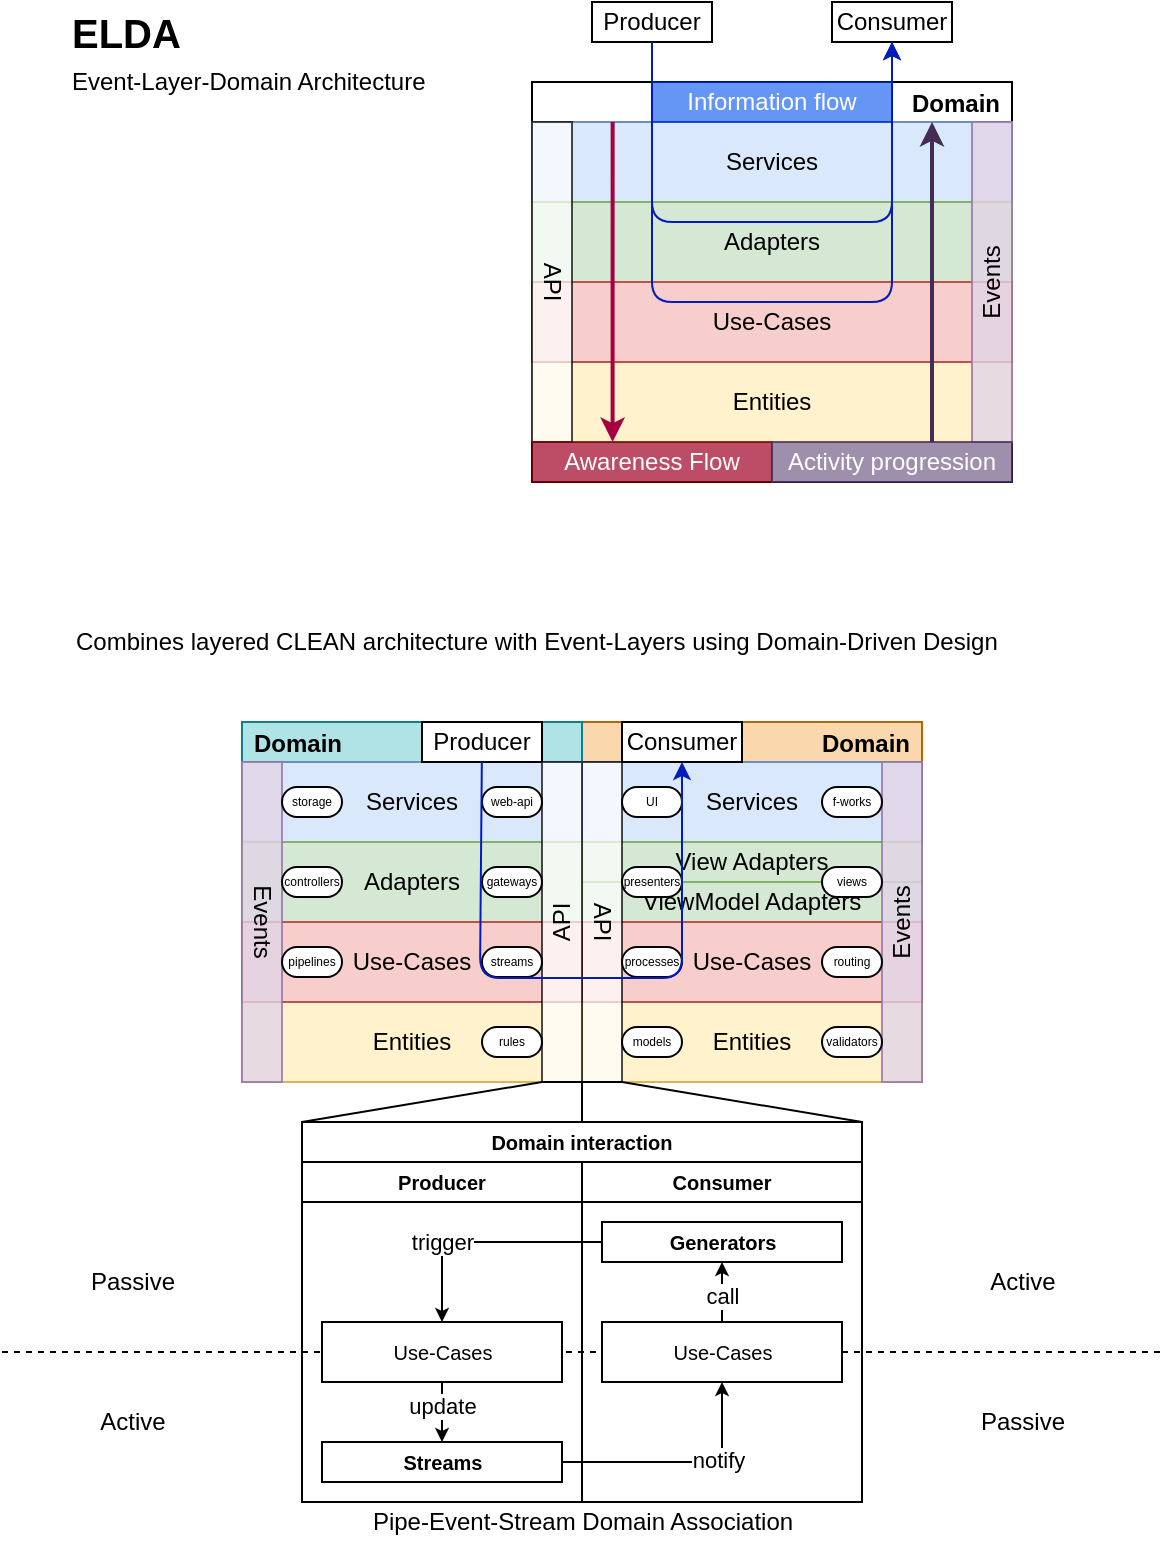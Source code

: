 <mxfile version="14.5.1" type="github" pages="3"><diagram id="teSf0_hZ2eg7SXpXXik7" name="General"><mxGraphModel dx="2409" dy="1880" grid="1" gridSize="10" guides="1" tooltips="1" connect="1" arrows="1" fold="1" page="0" pageScale="1" pageWidth="827" pageHeight="1169" math="0" shadow="0"><root><mxCell id="F_mHopbuN1qjrZEAlOHV-0"/><mxCell id="F_mHopbuN1qjrZEAlOHV-1" parent="F_mHopbuN1qjrZEAlOHV-0"/><mxCell id="xWHkHjwOjRnk6Vaha0Fw-0" value="ELDA" style="text;html=1;align=left;verticalAlign=middle;resizable=0;points=[];autosize=1;fontSize=20;fontStyle=1;spacing=0;labelPosition=center;verticalLabelPosition=middle;" parent="F_mHopbuN1qjrZEAlOHV-1" vertex="1"><mxGeometry x="-799.999" y="-1120" width="70" height="30" as="geometry"/></mxCell><mxCell id="xWHkHjwOjRnk6Vaha0Fw-1" value="Event-Layer-Domain Architecture" style="text;html=1;align=left;verticalAlign=middle;resizable=0;points=[];autosize=1;spacing=0;horizontal=1;" parent="F_mHopbuN1qjrZEAlOHV-1" vertex="1"><mxGeometry x="-800.003" y="-1090" width="190" height="20" as="geometry"/></mxCell><mxCell id="fNCj3aBBgixisefQTUql-38" value="Combines layered CLEAN architecture with Event-Layers using Domain-Driven Design" style="text;html=1;align=left;verticalAlign=middle;resizable=0;points=[];autosize=1;fontSize=12;" parent="F_mHopbuN1qjrZEAlOHV-1" vertex="1"><mxGeometry x="-800" y="-810" width="480" height="20" as="geometry"/></mxCell><mxCell id="FbFY6o6UfnUkK3uSu1xH-1" value="Domain" style="swimlane;startSize=20;align=right;spacingRight=4;" parent="F_mHopbuN1qjrZEAlOHV-1" vertex="1"><mxGeometry x="-570" y="-1080" width="240" height="200" as="geometry"><mxRectangle x="10" y="30" width="80" height="20" as="alternateBounds"/></mxGeometry></mxCell><mxCell id="FbFY6o6UfnUkK3uSu1xH-3" value="Entities" style="rounded=0;whiteSpace=wrap;html=1;fillColor=#fff2cc;strokeColor=#d6b656;align=center;spacingLeft=0;spacingRight=0;" parent="FbFY6o6UfnUkK3uSu1xH-1" vertex="1"><mxGeometry y="140" width="240" height="40" as="geometry"/></mxCell><mxCell id="FbFY6o6UfnUkK3uSu1xH-4" value="Services" style="rounded=0;whiteSpace=wrap;html=1;fillColor=#dae8fc;strokeColor=#6c8ebf;align=center;spacingLeft=0;spacingRight=0;" parent="FbFY6o6UfnUkK3uSu1xH-1" vertex="1"><mxGeometry y="20" width="240" height="40" as="geometry"/></mxCell><mxCell id="FbFY6o6UfnUkK3uSu1xH-5" value="Adapters" style="rounded=0;whiteSpace=wrap;html=1;fillColor=#d5e8d4;strokeColor=#82b366;align=center;spacingLeft=0;spacingRight=0;" parent="FbFY6o6UfnUkK3uSu1xH-1" vertex="1"><mxGeometry y="60" width="240" height="40" as="geometry"/></mxCell><mxCell id="FbFY6o6UfnUkK3uSu1xH-6" value="Use-Cases" style="rounded=0;whiteSpace=wrap;html=1;fillColor=#f8cecc;strokeColor=#b85450;align=center;spacingLeft=0;spacingRight=0;" parent="FbFY6o6UfnUkK3uSu1xH-1" vertex="1"><mxGeometry y="100" width="240" height="40" as="geometry"/></mxCell><mxCell id="FbFY6o6UfnUkK3uSu1xH-7" value="API" style="rounded=0;whiteSpace=wrap;html=1;labelBackgroundColor=none;align=center;rotation=90;direction=west;opacity=70;" parent="FbFY6o6UfnUkK3uSu1xH-1" vertex="1"><mxGeometry x="-70" y="90" width="160" height="20" as="geometry"/></mxCell><mxCell id="FbFY6o6UfnUkK3uSu1xH-8" value="Events" style="rounded=0;whiteSpace=wrap;html=1;strokeColor=#9673a6;opacity=80;fillColor=#e1d5e7;labelBackgroundColor=none;rotation=-90;" parent="FbFY6o6UfnUkK3uSu1xH-1" vertex="1"><mxGeometry x="150" y="90" width="160" height="20" as="geometry"/></mxCell><mxCell id="FbFY6o6UfnUkK3uSu1xH-9" value="Information flow" style="text;html=1;strokeColor=#001DBC;fillColor=#0050ef;align=center;verticalAlign=middle;whiteSpace=wrap;rounded=0;labelBackgroundColor=none;opacity=60;fontSize=12;fontColor=#ffffff;" parent="FbFY6o6UfnUkK3uSu1xH-1" vertex="1"><mxGeometry x="60" width="120" height="20" as="geometry"/></mxCell><mxCell id="aw_tBzV7mfNxMtXPynEh-0" value="Awareness Flow" style="rounded=0;whiteSpace=wrap;html=1;labelBackgroundColor=none;fillColor=#a20025;fontSize=12;opacity=70;align=center;strokeColor=#6F0000;fontColor=#ffffff;" parent="FbFY6o6UfnUkK3uSu1xH-1" vertex="1"><mxGeometry y="180" width="120" height="20" as="geometry"/></mxCell><mxCell id="aw_tBzV7mfNxMtXPynEh-1" style="edgeStyle=orthogonalEdgeStyle;rounded=0;jumpStyle=none;orthogonalLoop=1;jettySize=auto;html=1;startArrow=none;startFill=0;endArrow=classic;endFill=1;fontSize=12;fillColor=#d80073;strokeColor=#A50040;strokeWidth=2;exitX=0.168;exitY=0;exitDx=0;exitDy=0;exitPerimeter=0;" parent="FbFY6o6UfnUkK3uSu1xH-1" source="FbFY6o6UfnUkK3uSu1xH-4" target="aw_tBzV7mfNxMtXPynEh-0" edge="1"><mxGeometry relative="1" as="geometry"><mxPoint x="40" y="40" as="targetPoint"/><Array as="points"><mxPoint x="40" y="100"/><mxPoint x="40" y="100"/></Array></mxGeometry></mxCell><mxCell id="SkH__g_oMB7mRD0IlCom-0" value="&lt;span style=&quot;&quot;&gt;Activity progression&lt;/span&gt;" style="rounded=0;whiteSpace=wrap;html=1;labelBackgroundColor=none;fillColor=#76608a;fontSize=12;opacity=70;align=center;strokeColor=#432D57;fontColor=#ffffff;" parent="FbFY6o6UfnUkK3uSu1xH-1" vertex="1"><mxGeometry x="120" y="180" width="120" height="20" as="geometry"/></mxCell><mxCell id="Ss409Q7BI5OT3uaGbCrg-0" style="edgeStyle=orthogonalEdgeStyle;rounded=0;jumpStyle=none;orthogonalLoop=1;jettySize=auto;html=1;startArrow=classic;startFill=1;endArrow=none;endFill=0;fontSize=12;fillColor=#76608a;strokeColor=#432D57;strokeWidth=2;exitX=0.168;exitY=0;exitDx=0;exitDy=0;exitPerimeter=0;" parent="FbFY6o6UfnUkK3uSu1xH-1" edge="1"><mxGeometry relative="1" as="geometry"><mxPoint x="200.0" y="180" as="targetPoint"/><Array as="points"><mxPoint x="199.68" y="100"/><mxPoint x="199.68" y="100"/></Array><mxPoint x="200.0" y="20" as="sourcePoint"/></mxGeometry></mxCell><mxCell id="FbFY6o6UfnUkK3uSu1xH-10" value="Producer" style="rounded=0;whiteSpace=wrap;html=1;labelBackgroundColor=none;fillColor=#ffffff;gradientColor=none;fontSize=12;align=center;" parent="F_mHopbuN1qjrZEAlOHV-1" vertex="1"><mxGeometry x="-540" y="-1120" width="60" height="20" as="geometry"/></mxCell><mxCell id="FbFY6o6UfnUkK3uSu1xH-11" value="Consumer" style="rounded=0;whiteSpace=wrap;html=1;labelBackgroundColor=none;fillColor=#ffffff;gradientColor=none;fontSize=12;align=center;" parent="F_mHopbuN1qjrZEAlOHV-1" vertex="1"><mxGeometry x="-420" y="-1120" width="60" height="20" as="geometry"/></mxCell><mxCell id="FbFY6o6UfnUkK3uSu1xH-13" value="" style="endArrow=classic;html=1;fillColor=#0050ef;strokeColor=#001DBC;jumpStyle=arc;" parent="F_mHopbuN1qjrZEAlOHV-1" source="FbFY6o6UfnUkK3uSu1xH-10" edge="1"><mxGeometry width="50" height="50" relative="1" as="geometry"><mxPoint x="-510" y="-1104" as="sourcePoint"/><mxPoint x="-390" y="-1100" as="targetPoint"/><Array as="points"><mxPoint x="-510" y="-970"/><mxPoint x="-390" y="-970"/></Array></mxGeometry></mxCell><mxCell id="FbFY6o6UfnUkK3uSu1xH-14" value="" style="endArrow=classic;html=1;fillColor=#0050ef;strokeColor=#001DBC;jumpStyle=arc;" parent="F_mHopbuN1qjrZEAlOHV-1" source="FbFY6o6UfnUkK3uSu1xH-10" edge="1"><mxGeometry width="50" height="50" relative="1" as="geometry"><mxPoint x="-510" y="-1140" as="sourcePoint"/><mxPoint x="-390" y="-1100" as="targetPoint"/><Array as="points"><mxPoint x="-510" y="-1010"/><mxPoint x="-390" y="-1010"/></Array></mxGeometry></mxCell><mxCell id="bmRJRqP4D1BRMHOSZl5u-0" value="Domain" style="swimlane;startSize=20;align=right;spacingRight=4;collapsible=0;fillColor=#fad7ac;strokeColor=#b46504;sketch=0;" parent="F_mHopbuN1qjrZEAlOHV-1" vertex="1"><mxGeometry x="-545" y="-760" width="170" height="180" as="geometry"><mxRectangle x="10" y="30" width="80" height="20" as="alternateBounds"/></mxGeometry></mxCell><mxCell id="gwZI8NQ3OKYKR-UrA20v-16" value="ViewModel Adapters" style="rounded=0;whiteSpace=wrap;html=1;fillColor=#d5e8d4;strokeColor=#82b366;align=center;spacingLeft=0;spacingRight=0;sketch=0;" parent="bmRJRqP4D1BRMHOSZl5u-0" vertex="1"><mxGeometry y="80" width="170" height="20" as="geometry"/></mxCell><mxCell id="bmRJRqP4D1BRMHOSZl5u-1" value="Entities" style="rounded=0;whiteSpace=wrap;html=1;fillColor=#fff2cc;strokeColor=#d6b656;align=center;spacingLeft=0;spacingRight=0;sketch=0;" parent="bmRJRqP4D1BRMHOSZl5u-0" vertex="1"><mxGeometry y="140" width="170" height="40" as="geometry"/></mxCell><mxCell id="bmRJRqP4D1BRMHOSZl5u-2" value="Services" style="rounded=0;whiteSpace=wrap;html=1;fillColor=#dae8fc;strokeColor=#6c8ebf;align=center;spacingLeft=0;spacingRight=0;sketch=0;" parent="bmRJRqP4D1BRMHOSZl5u-0" vertex="1"><mxGeometry y="20" width="170" height="40" as="geometry"/></mxCell><mxCell id="bmRJRqP4D1BRMHOSZl5u-3" value="View Adapters" style="rounded=0;whiteSpace=wrap;html=1;fillColor=#d5e8d4;strokeColor=#82b366;align=center;spacingLeft=0;spacingRight=0;sketch=0;" parent="bmRJRqP4D1BRMHOSZl5u-0" vertex="1"><mxGeometry y="60" width="170" height="20" as="geometry"/></mxCell><mxCell id="bmRJRqP4D1BRMHOSZl5u-4" value="Use-Cases" style="rounded=0;whiteSpace=wrap;html=1;fillColor=#f8cecc;strokeColor=#b85450;align=center;spacingLeft=0;spacingRight=0;sketch=0;" parent="bmRJRqP4D1BRMHOSZl5u-0" vertex="1"><mxGeometry y="100" width="170" height="40" as="geometry"/></mxCell><mxCell id="bmRJRqP4D1BRMHOSZl5u-5" value="API" style="rounded=0;whiteSpace=wrap;html=1;labelBackgroundColor=none;align=center;rotation=90;direction=west;opacity=70;sketch=0;" parent="bmRJRqP4D1BRMHOSZl5u-0" vertex="1"><mxGeometry x="-70" y="90" width="160" height="20" as="geometry"/></mxCell><mxCell id="bmRJRqP4D1BRMHOSZl5u-6" value="Events" style="rounded=0;whiteSpace=wrap;html=1;strokeColor=#9673a6;opacity=80;fillColor=#e1d5e7;labelBackgroundColor=none;rotation=-90;sketch=0;" parent="bmRJRqP4D1BRMHOSZl5u-0" vertex="1"><mxGeometry x="80" y="90" width="160" height="20" as="geometry"/></mxCell><mxCell id="bmRJRqP4D1BRMHOSZl5u-7" value="Consumer" style="rounded=0;whiteSpace=wrap;html=1;labelBackgroundColor=none;fillColor=#ffffff;gradientColor=none;fontSize=12;align=center;sketch=0;" parent="bmRJRqP4D1BRMHOSZl5u-0" vertex="1"><mxGeometry x="20" width="60" height="20" as="geometry"/></mxCell><mxCell id="bmRJRqP4D1BRMHOSZl5u-8" value="&lt;font style=&quot;font-size: 6px;&quot;&gt;presenters&lt;/font&gt;" style="rounded=1;whiteSpace=wrap;html=1;verticalAlign=middle;spacing=0;horizontal=1;align=center;fontSize=6;shadow=0;sketch=0;glass=0;arcSize=50;" parent="bmRJRqP4D1BRMHOSZl5u-0" vertex="1"><mxGeometry x="20" y="72.5" width="30" height="15" as="geometry"/></mxCell><mxCell id="bmRJRqP4D1BRMHOSZl5u-9" value="views" style="rounded=1;whiteSpace=wrap;html=1;verticalAlign=middle;spacing=0;horizontal=1;align=center;fontSize=6;shadow=0;sketch=0;glass=0;arcSize=50;" parent="bmRJRqP4D1BRMHOSZl5u-0" vertex="1"><mxGeometry x="120" y="72.5" width="30" height="15" as="geometry"/></mxCell><mxCell id="bmRJRqP4D1BRMHOSZl5u-10" value="&lt;font style=&quot;font-size: 6px;&quot;&gt;validators&lt;/font&gt;" style="rounded=1;whiteSpace=wrap;html=1;verticalAlign=middle;fontSize=6;horizontal=1;align=center;perimeterSpacing=0;arcSize=50;sketch=0;" parent="bmRJRqP4D1BRMHOSZl5u-0" vertex="1"><mxGeometry x="120" y="152.5" width="30" height="15" as="geometry"/></mxCell><mxCell id="bmRJRqP4D1BRMHOSZl5u-11" value="&lt;font style=&quot;font-size: 6px;&quot;&gt;models&lt;/font&gt;" style="rounded=1;whiteSpace=wrap;html=1;verticalAlign=middle;fontSize=6;shadow=0;sketch=0;glass=0;arcSize=50;" parent="bmRJRqP4D1BRMHOSZl5u-0" vertex="1"><mxGeometry x="20" y="152.5" width="30" height="15" as="geometry"/></mxCell><mxCell id="bmRJRqP4D1BRMHOSZl5u-12" value="&lt;font style=&quot;font-size: 6px&quot;&gt;UI&lt;/font&gt;" style="rounded=1;whiteSpace=wrap;html=1;verticalAlign=middle;spacing=0;horizontal=1;align=center;fontSize=6;shadow=0;sketch=0;glass=0;arcSize=50;" parent="bmRJRqP4D1BRMHOSZl5u-0" vertex="1"><mxGeometry x="20" y="32.5" width="30" height="15" as="geometry"/></mxCell><mxCell id="bmRJRqP4D1BRMHOSZl5u-13" value="f-works" style="rounded=1;whiteSpace=wrap;html=1;verticalAlign=middle;spacing=0;horizontal=1;align=center;fontSize=6;shadow=0;sketch=0;glass=0;arcSize=50;" parent="bmRJRqP4D1BRMHOSZl5u-0" vertex="1"><mxGeometry x="120" y="32.5" width="30" height="15" as="geometry"/></mxCell><mxCell id="bmRJRqP4D1BRMHOSZl5u-14" value="routing" style="rounded=1;whiteSpace=wrap;html=1;verticalAlign=middle;fontSize=6;horizontal=1;align=center;shadow=0;sketch=0;glass=0;arcSize=50;" parent="bmRJRqP4D1BRMHOSZl5u-0" vertex="1"><mxGeometry x="120" y="112.5" width="30" height="15" as="geometry"/></mxCell><mxCell id="bmRJRqP4D1BRMHOSZl5u-26" value="&lt;font style=&quot;font-size: 6px;&quot;&gt;processes&lt;/font&gt;" style="rounded=1;whiteSpace=wrap;html=1;verticalAlign=middle;fontSize=6;horizontal=1;align=center;shadow=0;sketch=0;glass=0;arcSize=50;" parent="bmRJRqP4D1BRMHOSZl5u-0" vertex="1"><mxGeometry x="20" y="112.5" width="30" height="15" as="geometry"/></mxCell><mxCell id="bmRJRqP4D1BRMHOSZl5u-15" value="Domain" style="swimlane;startSize=20;align=left;spacingRight=0;spacingLeft=4;collapsible=0;fillColor=#b0e3e6;strokeColor=#0e8088;sketch=0;" parent="F_mHopbuN1qjrZEAlOHV-1" vertex="1"><mxGeometry x="-715" y="-760" width="170" height="180" as="geometry"><mxRectangle x="10" y="30" width="80" height="20" as="alternateBounds"/></mxGeometry></mxCell><mxCell id="bmRJRqP4D1BRMHOSZl5u-16" value="Entities" style="rounded=0;whiteSpace=wrap;html=1;fillColor=#fff2cc;strokeColor=#d6b656;align=center;spacingLeft=0;spacingRight=0;sketch=0;" parent="bmRJRqP4D1BRMHOSZl5u-15" vertex="1"><mxGeometry y="140" width="170" height="40" as="geometry"/></mxCell><mxCell id="bmRJRqP4D1BRMHOSZl5u-17" value="Services" style="rounded=0;whiteSpace=wrap;html=1;fillColor=#dae8fc;strokeColor=#6c8ebf;align=center;spacingLeft=0;spacingRight=0;sketch=0;" parent="bmRJRqP4D1BRMHOSZl5u-15" vertex="1"><mxGeometry y="20" width="170" height="40" as="geometry"/></mxCell><mxCell id="bmRJRqP4D1BRMHOSZl5u-18" value="Adapters" style="rounded=0;whiteSpace=wrap;html=1;fillColor=#d5e8d4;strokeColor=#82b366;align=center;spacingLeft=0;spacingRight=0;sketch=0;" parent="bmRJRqP4D1BRMHOSZl5u-15" vertex="1"><mxGeometry y="60" width="170" height="40" as="geometry"/></mxCell><mxCell id="bmRJRqP4D1BRMHOSZl5u-19" value="Use-Cases" style="rounded=0;whiteSpace=wrap;html=1;fillColor=#f8cecc;strokeColor=#b85450;align=center;spacingLeft=0;spacingRight=0;sketch=0;" parent="bmRJRqP4D1BRMHOSZl5u-15" vertex="1"><mxGeometry y="100" width="170" height="40" as="geometry"/></mxCell><mxCell id="bmRJRqP4D1BRMHOSZl5u-20" value="Producer" style="rounded=0;whiteSpace=wrap;html=1;labelBackgroundColor=none;fillColor=#ffffff;gradientColor=none;fontSize=12;align=center;sketch=0;" parent="bmRJRqP4D1BRMHOSZl5u-15" vertex="1"><mxGeometry x="90" width="60" height="20" as="geometry"/></mxCell><mxCell id="bmRJRqP4D1BRMHOSZl5u-21" value="Events" style="rounded=0;whiteSpace=wrap;html=1;strokeColor=#9673a6;opacity=80;fillColor=#e1d5e7;labelBackgroundColor=none;rotation=90;sketch=0;" parent="bmRJRqP4D1BRMHOSZl5u-15" vertex="1"><mxGeometry x="-70" y="90" width="160" height="20" as="geometry"/></mxCell><mxCell id="bmRJRqP4D1BRMHOSZl5u-22" value="API" style="rounded=0;whiteSpace=wrap;html=1;labelBackgroundColor=none;align=center;rotation=270;direction=west;opacity=70;sketch=0;" parent="bmRJRqP4D1BRMHOSZl5u-15" vertex="1"><mxGeometry x="80" y="90" width="160" height="20" as="geometry"/></mxCell><mxCell id="bmRJRqP4D1BRMHOSZl5u-23" value="&lt;font style=&quot;font-size: 6px;&quot;&gt;rules&lt;/font&gt;" style="rounded=1;whiteSpace=wrap;html=1;verticalAlign=middle;fontSize=6;shadow=0;sketch=0;glass=0;arcSize=50;" parent="bmRJRqP4D1BRMHOSZl5u-15" vertex="1"><mxGeometry x="120" y="152.5" width="30" height="15" as="geometry"/></mxCell><mxCell id="bmRJRqP4D1BRMHOSZl5u-24" value="&lt;font style=&quot;font-size: 6px;&quot;&gt;controllers&lt;/font&gt;" style="rounded=1;whiteSpace=wrap;html=1;verticalAlign=middle;spacing=0;horizontal=1;align=center;fontSize=6;shadow=0;sketch=0;glass=0;arcSize=50;" parent="bmRJRqP4D1BRMHOSZl5u-15" vertex="1"><mxGeometry x="20" y="72.5" width="30" height="15" as="geometry"/></mxCell><mxCell id="bmRJRqP4D1BRMHOSZl5u-25" value="&lt;font style=&quot;font-size: 6px&quot;&gt;gateways&lt;/font&gt;" style="rounded=1;whiteSpace=wrap;html=1;verticalAlign=middle;spacing=0;horizontal=1;align=center;fontSize=6;shadow=0;sketch=0;glass=0;arcSize=50;" parent="bmRJRqP4D1BRMHOSZl5u-15" vertex="1"><mxGeometry x="120" y="72.5" width="30" height="15" as="geometry"/></mxCell><mxCell id="bmRJRqP4D1BRMHOSZl5u-27" value="&lt;font style=&quot;font-size: 6px&quot;&gt;pipelines&lt;/font&gt;" style="rounded=1;whiteSpace=wrap;html=1;verticalAlign=middle;fontSize=6;horizontal=1;align=center;shadow=0;sketch=0;glass=0;arcSize=50;" parent="bmRJRqP4D1BRMHOSZl5u-15" vertex="1"><mxGeometry x="20" y="112.5" width="30" height="15" as="geometry"/></mxCell><mxCell id="bmRJRqP4D1BRMHOSZl5u-28" value="&lt;font style=&quot;font-size: 6px&quot;&gt;web-api&lt;br&gt;&lt;/font&gt;" style="rounded=1;whiteSpace=wrap;html=1;verticalAlign=middle;spacing=0;horizontal=1;align=center;fontSize=6;shadow=0;sketch=0;glass=0;arcSize=50;" parent="bmRJRqP4D1BRMHOSZl5u-15" vertex="1"><mxGeometry x="120" y="32.5" width="30" height="15" as="geometry"/></mxCell><mxCell id="bmRJRqP4D1BRMHOSZl5u-29" value="storage" style="rounded=1;whiteSpace=wrap;html=1;verticalAlign=middle;spacing=0;horizontal=1;align=center;fontSize=6;shadow=0;sketch=0;glass=0;arcSize=50;" parent="bmRJRqP4D1BRMHOSZl5u-15" vertex="1"><mxGeometry x="20" y="32.5" width="30" height="15" as="geometry"/></mxCell><mxCell id="csaSzkVwE00tPukiZEVF-0" value="&lt;font style=&quot;font-size: 6px&quot;&gt;streams&lt;/font&gt;" style="rounded=1;whiteSpace=wrap;html=1;verticalAlign=middle;fontSize=6;horizontal=1;align=center;perimeterSpacing=0;arcSize=50;sketch=0;" parent="bmRJRqP4D1BRMHOSZl5u-15" vertex="1"><mxGeometry x="120" y="112.5" width="30" height="15" as="geometry"/></mxCell><mxCell id="bmRJRqP4D1BRMHOSZl5u-31" value="" style="shape=trapezoid;perimeter=trapezoidPerimeter;whiteSpace=wrap;html=1;fixedSize=1;fontSize=10;align=center;size=120;fillColor=none;sketch=0;" parent="F_mHopbuN1qjrZEAlOHV-1" vertex="1"><mxGeometry x="-685" y="-580" width="280" height="20" as="geometry"/></mxCell><mxCell id="bmRJRqP4D1BRMHOSZl5u-32" value="" style="endArrow=none;html=1;fontSize=10;entryX=0.5;entryY=0;entryDx=0;entryDy=0;exitX=0.5;exitY=1;exitDx=0;exitDy=0;sketch=0;" parent="F_mHopbuN1qjrZEAlOHV-1" source="bmRJRqP4D1BRMHOSZl5u-31" target="bmRJRqP4D1BRMHOSZl5u-31" edge="1"><mxGeometry width="50" height="50" relative="1" as="geometry"><mxPoint x="-555" y="-520" as="sourcePoint"/><mxPoint x="-505" y="-570" as="targetPoint"/></mxGeometry></mxCell><mxCell id="bmRJRqP4D1BRMHOSZl5u-33" value="" style="endArrow=classic;html=1;fillColor=#0050ef;strokeColor=#001DBC;jumpStyle=arc;sketch=0;" parent="F_mHopbuN1qjrZEAlOHV-1" source="bmRJRqP4D1BRMHOSZl5u-20" target="bmRJRqP4D1BRMHOSZl5u-7" edge="1"><mxGeometry width="50" height="50" relative="1" as="geometry"><mxPoint x="-595.083" y="-742" as="sourcePoint"/><mxPoint x="-495" y="-742" as="targetPoint"/><Array as="points"><mxPoint x="-596" y="-632"/><mxPoint x="-550" y="-632"/><mxPoint x="-495" y="-632"/></Array></mxGeometry></mxCell><mxCell id="bmRJRqP4D1BRMHOSZl5u-34" value="Passive" style="text;html=1;align=center;verticalAlign=middle;resizable=0;points=[];autosize=1;" parent="F_mHopbuN1qjrZEAlOHV-1" vertex="1"><mxGeometry x="-800" y="-490" width="60" height="20" as="geometry"/></mxCell><mxCell id="bmRJRqP4D1BRMHOSZl5u-35" value="Active" style="text;html=1;align=center;verticalAlign=middle;resizable=0;points=[];autosize=1;" parent="F_mHopbuN1qjrZEAlOHV-1" vertex="1"><mxGeometry x="-795" y="-420" width="50" height="20" as="geometry"/></mxCell><mxCell id="bmRJRqP4D1BRMHOSZl5u-36" value="Domain interaction" style="swimlane;fontSize=10;align=center;startSize=20;spacing=4;sketch=0;" parent="F_mHopbuN1qjrZEAlOHV-1" vertex="1"><mxGeometry x="-685" y="-560" width="280" height="190" as="geometry"><mxRectangle x="-370" y="-130" width="120" height="20" as="alternateBounds"/></mxGeometry></mxCell><mxCell id="bmRJRqP4D1BRMHOSZl5u-37" value="Producer" style="swimlane;fillColor=none;fontSize=10;align=center;spacing=4;startSize=20;sketch=0;" parent="bmRJRqP4D1BRMHOSZl5u-36" vertex="1"><mxGeometry y="20" width="140" height="170" as="geometry"/></mxCell><mxCell id="bmRJRqP4D1BRMHOSZl5u-38" value="&lt;b&gt;Streams&lt;/b&gt;" style="html=1;fillColor=none;fontSize=10;align=center;sketch=0;" parent="bmRJRqP4D1BRMHOSZl5u-37" vertex="1"><mxGeometry x="10" y="140" width="120" height="20" as="geometry"/></mxCell><mxCell id="bmRJRqP4D1BRMHOSZl5u-39" style="edgeStyle=orthogonalEdgeStyle;rounded=0;orthogonalLoop=1;jettySize=auto;html=1;endSize=4;sketch=0;" parent="bmRJRqP4D1BRMHOSZl5u-37" source="bmRJRqP4D1BRMHOSZl5u-42" target="bmRJRqP4D1BRMHOSZl5u-38" edge="1"><mxGeometry relative="1" as="geometry"><Array as="points"/></mxGeometry></mxCell><mxCell id="bmRJRqP4D1BRMHOSZl5u-40" value="update" style="edgeLabel;html=1;align=center;verticalAlign=middle;resizable=0;points=[];" parent="bmRJRqP4D1BRMHOSZl5u-39" vertex="1" connectable="0"><mxGeometry x="-0.818" relative="1" as="geometry"><mxPoint y="7.56" as="offset"/></mxGeometry></mxCell><mxCell id="bmRJRqP4D1BRMHOSZl5u-41" value="" style="endArrow=none;dashed=1;html=1;sketch=0;" parent="bmRJRqP4D1BRMHOSZl5u-37" edge="1"><mxGeometry width="50" height="50" relative="1" as="geometry"><mxPoint x="-150" y="95" as="sourcePoint"/><mxPoint x="430" y="95" as="targetPoint"/></mxGeometry></mxCell><mxCell id="bmRJRqP4D1BRMHOSZl5u-42" value="Use-Cases" style="html=1;fontSize=10;align=center;sketch=0;" parent="bmRJRqP4D1BRMHOSZl5u-37" vertex="1"><mxGeometry x="10" y="80" width="120" height="30" as="geometry"/></mxCell><mxCell id="bmRJRqP4D1BRMHOSZl5u-43" value="Consumer" style="swimlane;fillColor=none;fontSize=10;align=center;spacing=4;startSize=20;sketch=0;" parent="bmRJRqP4D1BRMHOSZl5u-36" vertex="1"><mxGeometry x="140" y="20" width="140" height="170" as="geometry"/></mxCell><mxCell id="bmRJRqP4D1BRMHOSZl5u-44" value="Use-Cases" style="html=1;fontSize=10;align=center;sketch=0;" parent="bmRJRqP4D1BRMHOSZl5u-43" vertex="1"><mxGeometry x="10" y="80" width="120" height="30" as="geometry"/></mxCell><mxCell id="bmRJRqP4D1BRMHOSZl5u-45" value="&lt;b&gt;Generators&lt;/b&gt;" style="html=1;fillColor=none;fontSize=10;align=center;sketch=0;" parent="bmRJRqP4D1BRMHOSZl5u-43" vertex="1"><mxGeometry x="10" y="30" width="120" height="20" as="geometry"/></mxCell><mxCell id="bmRJRqP4D1BRMHOSZl5u-46" value="" style="edgeStyle=orthogonalEdgeStyle;rounded=0;orthogonalLoop=1;jettySize=auto;html=1;endSize=4;sketch=0;" parent="bmRJRqP4D1BRMHOSZl5u-43" source="bmRJRqP4D1BRMHOSZl5u-44" target="bmRJRqP4D1BRMHOSZl5u-45" edge="1"><mxGeometry relative="1" as="geometry"><Array as="points"/></mxGeometry></mxCell><mxCell id="bmRJRqP4D1BRMHOSZl5u-47" value="call" style="edgeLabel;html=1;align=center;verticalAlign=middle;resizable=0;points=[];" parent="bmRJRqP4D1BRMHOSZl5u-46" vertex="1" connectable="0"><mxGeometry x="-0.339" relative="1" as="geometry"><mxPoint y="3.4" as="offset"/></mxGeometry></mxCell><mxCell id="bmRJRqP4D1BRMHOSZl5u-48" style="edgeStyle=orthogonalEdgeStyle;rounded=0;orthogonalLoop=1;jettySize=auto;html=1;endSize=4;sketch=0;" parent="bmRJRqP4D1BRMHOSZl5u-36" source="bmRJRqP4D1BRMHOSZl5u-38" target="bmRJRqP4D1BRMHOSZl5u-44" edge="1"><mxGeometry relative="1" as="geometry"/></mxCell><mxCell id="bmRJRqP4D1BRMHOSZl5u-49" value="notify" style="edgeLabel;html=1;align=center;verticalAlign=middle;resizable=0;points=[];" parent="bmRJRqP4D1BRMHOSZl5u-48" vertex="1" connectable="0"><mxGeometry x="0.294" y="1" relative="1" as="geometry"><mxPoint as="offset"/></mxGeometry></mxCell><mxCell id="bmRJRqP4D1BRMHOSZl5u-50" style="edgeStyle=orthogonalEdgeStyle;rounded=0;orthogonalLoop=1;jettySize=auto;html=1;endSize=4;sketch=0;" parent="bmRJRqP4D1BRMHOSZl5u-36" source="bmRJRqP4D1BRMHOSZl5u-45" target="bmRJRqP4D1BRMHOSZl5u-42" edge="1"><mxGeometry relative="1" as="geometry"/></mxCell><mxCell id="bmRJRqP4D1BRMHOSZl5u-51" value="trigger" style="edgeLabel;html=1;align=center;verticalAlign=middle;resizable=0;points=[];" parent="bmRJRqP4D1BRMHOSZl5u-50" vertex="1" connectable="0"><mxGeometry x="-0.851" y="-1" relative="1" as="geometry"><mxPoint x="-71.2" y="1" as="offset"/></mxGeometry></mxCell><mxCell id="bmRJRqP4D1BRMHOSZl5u-52" value="Active" style="text;html=1;align=center;verticalAlign=middle;resizable=0;points=[];autosize=1;" parent="F_mHopbuN1qjrZEAlOHV-1" vertex="1"><mxGeometry x="-350" y="-490" width="50" height="20" as="geometry"/></mxCell><mxCell id="bmRJRqP4D1BRMHOSZl5u-53" value="Passive" style="text;html=1;align=center;verticalAlign=middle;resizable=0;points=[];autosize=1;sketch=0;" parent="F_mHopbuN1qjrZEAlOHV-1" vertex="1"><mxGeometry x="-355" y="-420" width="60" height="20" as="geometry"/></mxCell><mxCell id="bmRJRqP4D1BRMHOSZl5u-54" value="Pipe-Event-Stream Domain Association" style="text;html=1;align=center;verticalAlign=middle;resizable=0;points=[];autosize=1;sketch=0;" parent="F_mHopbuN1qjrZEAlOHV-1" vertex="1"><mxGeometry x="-660" y="-370" width="230" height="20" as="geometry"/></mxCell></root></mxGraphModel></diagram><diagram id="L9Zt01IYkk2TkPC6obbU" name="Layers"><mxGraphModel dx="1209" dy="680" grid="1" gridSize="10" guides="1" tooltips="1" connect="1" arrows="1" fold="1" page="1" pageScale="1" pageWidth="827" pageHeight="1169" math="0" shadow="0"><root><mxCell id="8_I8CJbCUErTpIbgMvuJ-0"/><mxCell id="8_I8CJbCUErTpIbgMvuJ-1" parent="8_I8CJbCUErTpIbgMvuJ-0"/><mxCell id="0eos794UYGQcYm1btyY8-0" value="" style="endArrow=none;html=1;edgeStyle=orthogonalEdgeStyle;curved=1;strokeWidth=6;" parent="8_I8CJbCUErTpIbgMvuJ-1" edge="1"><mxGeometry x="-0.021" width="50" height="50" relative="1" as="geometry"><mxPoint x="780" y="585" as="sourcePoint"/><mxPoint x="306" y="80" as="targetPoint"/><mxPoint as="offset"/></mxGeometry></mxCell><mxCell id="uQQ_icQg8WGgzNBKZ9-S-7" value="" style="rounded=0;whiteSpace=wrap;html=1;dashed=1;dashPattern=1 1;fontSize=20;align=center;" parent="8_I8CJbCUErTpIbgMvuJ-1" vertex="1"><mxGeometry x="30" y="700" width="750" height="130" as="geometry"/></mxCell><mxCell id="8_I8CJbCUErTpIbgMvuJ-2" value="Feature (Domain)" style="swimlane;html=1;childLayout=stackLayout;resizeParent=1;resizeParentMax=0;horizontal=1;startSize=30;horizontalStack=0;fontSize=18;align=center;expand=1;editable=1;resizable=0;movable=0;collapsible=0;swimlaneFillColor=none;" parent="8_I8CJbCUErTpIbgMvuJ-1" vertex="1"><mxGeometry x="300" y="80" width="480" height="510" as="geometry"/></mxCell><mxCell id="8_I8CJbCUErTpIbgMvuJ-3" value="Services" style="swimlane;html=1;startSize=20;horizontal=0;fillColor=#dae8fc;strokeColor=#6c8ebf;direction=west;expand=1;editable=1;resizable=0;movable=0;collapsible=0;" parent="8_I8CJbCUErTpIbgMvuJ-2" vertex="1"><mxGeometry y="30" width="480" height="120" as="geometry"/></mxCell><mxCell id="8_I8CJbCUErTpIbgMvuJ-7" value="UI&lt;br&gt;&lt;font style=&quot;font-size: 11px&quot;&gt;(pages)&lt;/font&gt;" style="rounded=1;whiteSpace=wrap;html=1;fontSize=18;align=center;fillColor=#dae8fc;strokeColor=#6c8ebf;" parent="8_I8CJbCUErTpIbgMvuJ-3" vertex="1"><mxGeometry x="40" y="30" width="90" height="60" as="geometry"/></mxCell><mxCell id="8_I8CJbCUErTpIbgMvuJ-4" value="Adapters" style="swimlane;html=1;startSize=20;horizontal=0;fillColor=#d5e8d4;strokeColor=#82b366;direction=west;expand=1;editable=1;resizable=0;movable=0;collapsible=0;" parent="8_I8CJbCUErTpIbgMvuJ-2" vertex="1"><mxGeometry y="150" width="480" height="120" as="geometry"/></mxCell><mxCell id="8_I8CJbCUErTpIbgMvuJ-8" value="Vue&lt;br&gt;&lt;font style=&quot;font-size: 12px&quot;&gt;(bindings)&lt;/font&gt;" style="rounded=1;whiteSpace=wrap;html=1;fontSize=18;align=center;fillColor=#d5e8d4;strokeColor=#82b366;" parent="8_I8CJbCUErTpIbgMvuJ-4" vertex="1"><mxGeometry x="40" y="30" width="90" height="60" as="geometry"/></mxCell><mxCell id="8_I8CJbCUErTpIbgMvuJ-6" value="Feature API" style="swimlane;html=1;startSize=20;horizontal=0;fillColor=#f8cecc;strokeColor=#b85450;direction=west;expand=1;editable=1;resizable=0;movable=0;collapsible=0;" parent="8_I8CJbCUErTpIbgMvuJ-2" vertex="1"><mxGeometry y="270" width="480" height="120" as="geometry"/></mxCell><mxCell id="8_I8CJbCUErTpIbgMvuJ-10" value="B-Logic&lt;br&gt;&lt;font style=&quot;font-size: 12px&quot;&gt;(watchers)&lt;/font&gt;" style="rounded=1;whiteSpace=wrap;html=1;fontSize=18;align=center;fillColor=#f8cecc;strokeColor=#b85450;" parent="8_I8CJbCUErTpIbgMvuJ-6" vertex="1"><mxGeometry x="40" y="30" width="90" height="60" as="geometry"/></mxCell><mxCell id="8_I8CJbCUErTpIbgMvuJ-5" value="Feature Rules" style="swimlane;html=1;startSize=20;horizontal=0;fillColor=#fff2cc;strokeColor=#d6b656;direction=west;expand=1;editable=1;resizable=0;movable=0;collapsible=0;" parent="8_I8CJbCUErTpIbgMvuJ-2" vertex="1"><mxGeometry y="390" width="480" height="120" as="geometry"/></mxCell><mxCell id="Wc2exRBCYvJ7hHsC-GSr-20" value="Data subdomain" style="swimlane;html=1;childLayout=stackLayout;resizeParent=1;resizeParentMax=0;horizontal=1;startSize=20;horizontalStack=0;fontSize=11;align=center;direction=west;dashed=1;strokeColor=#858585;dashPattern=1 1;expand=1;editable=1;resizable=0;movable=0;collapsible=0;" parent="8_I8CJbCUErTpIbgMvuJ-5" vertex="1"><mxGeometry x="330" y="-360" width="130" height="480" as="geometry"/></mxCell><mxCell id="Wc2exRBCYvJ7hHsC-GSr-21" value="" style="edgeStyle=orthogonalEdgeStyle;rounded=1;orthogonalLoop=1;jettySize=auto;html=1;startArrow=none;startFill=0;fontSize=18;" parent="Wc2exRBCYvJ7hHsC-GSr-20" edge="1"><mxGeometry relative="1" as="geometry"><mxPoint x="85" y="120" as="sourcePoint"/></mxGeometry></mxCell><mxCell id="Wc2exRBCYvJ7hHsC-GSr-22" value="" style="edgeStyle=orthogonalEdgeStyle;rounded=1;orthogonalLoop=1;jettySize=auto;html=1;startArrow=none;startFill=0;fontSize=18;" parent="Wc2exRBCYvJ7hHsC-GSr-20" edge="1"><mxGeometry relative="1" as="geometry"><mxPoint x="85" y="240" as="sourcePoint"/></mxGeometry></mxCell><mxCell id="Wc2exRBCYvJ7hHsC-GSr-23" value="" style="edgeStyle=orthogonalEdgeStyle;rounded=1;orthogonalLoop=1;jettySize=auto;html=1;startArrow=none;startFill=0;fontSize=18;" parent="Wc2exRBCYvJ7hHsC-GSr-20" edge="1"><mxGeometry relative="1" as="geometry"><mxPoint x="85" y="360.0" as="sourcePoint"/></mxGeometry></mxCell><mxCell id="Wc2exRBCYvJ7hHsC-GSr-3" value="UI subdomain" style="swimlane;html=1;childLayout=stackLayout;resizeParent=1;resizeParentMax=0;horizontal=1;startSize=20;horizontalStack=0;fontSize=11;align=center;direction=west;dashed=1;strokeColor=#858585;dashPattern=1 1;expand=1;editable=1;resizable=0;movable=0;collapsible=0;" parent="8_I8CJbCUErTpIbgMvuJ-5" vertex="1"><mxGeometry x="20" y="-360" width="130" height="480" as="geometry"/></mxCell><mxCell id="Wc2exRBCYvJ7hHsC-GSr-13" value="" style="edgeStyle=orthogonalEdgeStyle;rounded=1;orthogonalLoop=1;jettySize=auto;html=1;startArrow=none;startFill=0;fontSize=18;" parent="Wc2exRBCYvJ7hHsC-GSr-3" edge="1"><mxGeometry relative="1" as="geometry"><mxPoint x="85" y="120" as="sourcePoint"/></mxGeometry></mxCell><mxCell id="Wc2exRBCYvJ7hHsC-GSr-14" value="" style="edgeStyle=orthogonalEdgeStyle;rounded=1;orthogonalLoop=1;jettySize=auto;html=1;startArrow=none;startFill=0;fontSize=18;" parent="Wc2exRBCYvJ7hHsC-GSr-3" edge="1"><mxGeometry relative="1" as="geometry"><mxPoint x="85" y="240" as="sourcePoint"/></mxGeometry></mxCell><mxCell id="Wc2exRBCYvJ7hHsC-GSr-15" value="" style="edgeStyle=orthogonalEdgeStyle;rounded=1;orthogonalLoop=1;jettySize=auto;html=1;startArrow=none;startFill=0;fontSize=18;" parent="Wc2exRBCYvJ7hHsC-GSr-3" edge="1"><mxGeometry relative="1" as="geometry"><mxPoint x="85" y="360.0" as="sourcePoint"/></mxGeometry></mxCell><mxCell id="Wc2exRBCYvJ7hHsC-GSr-16" value="Network subdomain" style="swimlane;html=1;childLayout=stackLayout;resizeParent=1;resizeParentMax=0;horizontal=1;startSize=20;horizontalStack=0;fontSize=11;align=center;direction=west;dashed=1;strokeColor=#858585;dashPattern=1 1;expand=1;editable=1;resizable=0;movable=0;collapsible=0;" parent="8_I8CJbCUErTpIbgMvuJ-5" vertex="1"><mxGeometry x="175" y="-360" width="130" height="480" as="geometry"/></mxCell><mxCell id="Wc2exRBCYvJ7hHsC-GSr-17" value="" style="edgeStyle=orthogonalEdgeStyle;rounded=1;orthogonalLoop=1;jettySize=auto;html=1;startArrow=none;startFill=0;fontSize=18;" parent="Wc2exRBCYvJ7hHsC-GSr-16" edge="1"><mxGeometry relative="1" as="geometry"><mxPoint x="85" y="120" as="sourcePoint"/></mxGeometry></mxCell><mxCell id="Wc2exRBCYvJ7hHsC-GSr-18" value="" style="edgeStyle=orthogonalEdgeStyle;rounded=1;orthogonalLoop=1;jettySize=auto;html=1;startArrow=none;startFill=0;fontSize=18;" parent="Wc2exRBCYvJ7hHsC-GSr-16" edge="1"><mxGeometry relative="1" as="geometry"><mxPoint x="85" y="240" as="sourcePoint"/></mxGeometry></mxCell><mxCell id="Wc2exRBCYvJ7hHsC-GSr-19" value="" style="edgeStyle=orthogonalEdgeStyle;rounded=1;orthogonalLoop=1;jettySize=auto;html=1;startArrow=none;startFill=0;fontSize=18;" parent="Wc2exRBCYvJ7hHsC-GSr-16" edge="1"><mxGeometry relative="1" as="geometry"><mxPoint x="85" y="360.0" as="sourcePoint"/></mxGeometry></mxCell><mxCell id="8_I8CJbCUErTpIbgMvuJ-12" value="UX&lt;br&gt;&lt;font style=&quot;font-size: 12px&quot;&gt;rules&lt;/font&gt;" style="rounded=1;whiteSpace=wrap;html=1;fontSize=18;align=center;fillColor=#fff2cc;strokeColor=#d6b656;" parent="8_I8CJbCUErTpIbgMvuJ-5" vertex="1"><mxGeometry x="40" y="30" width="90" height="60" as="geometry"/></mxCell><mxCell id="8_I8CJbCUErTpIbgMvuJ-9" value="" style="edgeStyle=orthogonalEdgeStyle;rounded=1;orthogonalLoop=1;jettySize=auto;html=1;startArrow=none;startFill=0;fontSize=18;" parent="8_I8CJbCUErTpIbgMvuJ-2" source="8_I8CJbCUErTpIbgMvuJ-7" target="8_I8CJbCUErTpIbgMvuJ-8" edge="1"><mxGeometry relative="1" as="geometry"/></mxCell><mxCell id="8_I8CJbCUErTpIbgMvuJ-11" value="" style="edgeStyle=orthogonalEdgeStyle;rounded=1;orthogonalLoop=1;jettySize=auto;html=1;startArrow=none;startFill=0;fontSize=18;" parent="8_I8CJbCUErTpIbgMvuJ-2" source="8_I8CJbCUErTpIbgMvuJ-8" target="8_I8CJbCUErTpIbgMvuJ-10" edge="1"><mxGeometry relative="1" as="geometry"/></mxCell><mxCell id="8_I8CJbCUErTpIbgMvuJ-13" value="" style="edgeStyle=orthogonalEdgeStyle;rounded=1;orthogonalLoop=1;jettySize=auto;html=1;startArrow=none;startFill=0;fontSize=18;" parent="8_I8CJbCUErTpIbgMvuJ-2" source="8_I8CJbCUErTpIbgMvuJ-10" target="8_I8CJbCUErTpIbgMvuJ-12" edge="1"><mxGeometry relative="1" as="geometry"/></mxCell><mxCell id="8_I8CJbCUErTpIbgMvuJ-14" value="API&lt;br&gt;&lt;font style=&quot;font-size: 11px&quot;&gt;(client+proto)&lt;/font&gt;" style="rounded=1;whiteSpace=wrap;html=1;fontSize=18;align=center;fillColor=#dae8fc;strokeColor=#6c8ebf;" parent="8_I8CJbCUErTpIbgMvuJ-1" vertex="1"><mxGeometry x="495" y="140" width="90" height="60" as="geometry"/></mxCell><mxCell id="uQQ_icQg8WGgzNBKZ9-S-1" style="edgeStyle=orthogonalEdgeStyle;rounded=0;orthogonalLoop=1;jettySize=auto;html=1;dashed=1;startArrow=none;startFill=0;fontSize=15;fillColor=#f8cecc;strokeColor=#b85450;" parent="8_I8CJbCUErTpIbgMvuJ-1" source="8_I8CJbCUErTpIbgMvuJ-15" target="8_I8CJbCUErTpIbgMvuJ-22" edge="1"><mxGeometry relative="1" as="geometry"/></mxCell><mxCell id="8_I8CJbCUErTpIbgMvuJ-15" value="Adapter&lt;br&gt;&lt;font style=&quot;font-size: 12px&quot;&gt;(interceptors)&lt;/font&gt;" style="rounded=1;whiteSpace=wrap;html=1;fontSize=18;align=center;fillColor=#d5e8d4;strokeColor=#82b366;" parent="8_I8CJbCUErTpIbgMvuJ-1" vertex="1"><mxGeometry x="495" y="260" width="90" height="60" as="geometry"/></mxCell><mxCell id="8_I8CJbCUErTpIbgMvuJ-29" value="" style="edgeStyle=orthogonalEdgeStyle;rounded=1;orthogonalLoop=1;jettySize=auto;html=1;startArrow=none;startFill=0;fontSize=18;" parent="8_I8CJbCUErTpIbgMvuJ-1" source="8_I8CJbCUErTpIbgMvuJ-16" target="8_I8CJbCUErTpIbgMvuJ-23" edge="1"><mxGeometry relative="1" as="geometry"><Array as="points"><mxPoint x="600" y="410"/><mxPoint x="600" y="410"/></Array></mxGeometry></mxCell><mxCell id="8_I8CJbCUErTpIbgMvuJ-16" value="B-Logic&lt;br&gt;&lt;font style=&quot;font-size: 12px&quot;&gt;(validators)&lt;/font&gt;" style="rounded=1;whiteSpace=wrap;html=1;fontSize=18;align=center;fillColor=#f8cecc;strokeColor=#b85450;" parent="8_I8CJbCUErTpIbgMvuJ-1" vertex="1"><mxGeometry x="495" y="380" width="90" height="60" as="geometry"/></mxCell><mxCell id="8_I8CJbCUErTpIbgMvuJ-17" value="Network&lt;br&gt;&lt;font style=&quot;font-size: 12px&quot;&gt;rules&lt;/font&gt;" style="rounded=1;whiteSpace=wrap;html=1;fontSize=18;align=center;fillColor=#fff2cc;strokeColor=#d6b656;" parent="8_I8CJbCUErTpIbgMvuJ-1" vertex="1"><mxGeometry x="495" y="500" width="90" height="60" as="geometry"/></mxCell><mxCell id="8_I8CJbCUErTpIbgMvuJ-18" value="" style="edgeStyle=orthogonalEdgeStyle;rounded=1;orthogonalLoop=1;jettySize=auto;html=1;startArrow=none;startFill=0;fontSize=18;" parent="8_I8CJbCUErTpIbgMvuJ-1" source="8_I8CJbCUErTpIbgMvuJ-14" target="8_I8CJbCUErTpIbgMvuJ-15" edge="1"><mxGeometry relative="1" as="geometry"/></mxCell><mxCell id="8_I8CJbCUErTpIbgMvuJ-19" value="" style="edgeStyle=orthogonalEdgeStyle;rounded=1;orthogonalLoop=1;jettySize=auto;html=1;startArrow=none;startFill=0;fontSize=18;" parent="8_I8CJbCUErTpIbgMvuJ-1" source="8_I8CJbCUErTpIbgMvuJ-15" target="8_I8CJbCUErTpIbgMvuJ-16" edge="1"><mxGeometry relative="1" as="geometry"/></mxCell><mxCell id="8_I8CJbCUErTpIbgMvuJ-20" value="" style="edgeStyle=orthogonalEdgeStyle;rounded=1;orthogonalLoop=1;jettySize=auto;html=1;startArrow=none;startFill=0;fontSize=18;" parent="8_I8CJbCUErTpIbgMvuJ-1" source="8_I8CJbCUErTpIbgMvuJ-16" target="8_I8CJbCUErTpIbgMvuJ-17" edge="1"><mxGeometry relative="1" as="geometry"/></mxCell><mxCell id="8_I8CJbCUErTpIbgMvuJ-21" value="Storage&lt;br&gt;&lt;font style=&quot;font-size: 11px&quot;&gt;(persist+cache)&lt;/font&gt;" style="rounded=1;whiteSpace=wrap;html=1;fontSize=18;align=center;fillColor=#dae8fc;strokeColor=#6c8ebf;" parent="8_I8CJbCUErTpIbgMvuJ-1" vertex="1"><mxGeometry x="650" y="140" width="90" height="60" as="geometry"/></mxCell><mxCell id="8_I8CJbCUErTpIbgMvuJ-22" value="Interface&lt;br&gt;&lt;font style=&quot;font-size: 12px&quot;&gt;(bindings)&lt;/font&gt;" style="rounded=1;whiteSpace=wrap;html=1;fontSize=18;align=center;fillColor=#d5e8d4;strokeColor=#82b366;" parent="8_I8CJbCUErTpIbgMvuJ-1" vertex="1"><mxGeometry x="650" y="260" width="90" height="60" as="geometry"/></mxCell><mxCell id="8_I8CJbCUErTpIbgMvuJ-23" value="B-Logic&lt;br&gt;&lt;font style=&quot;font-size: 12px&quot;&gt;(CRUDs)&lt;/font&gt;" style="rounded=1;whiteSpace=wrap;html=1;fontSize=18;align=center;fillColor=#f8cecc;strokeColor=#b85450;" parent="8_I8CJbCUErTpIbgMvuJ-1" vertex="1"><mxGeometry x="650" y="380" width="90" height="60" as="geometry"/></mxCell><mxCell id="8_I8CJbCUErTpIbgMvuJ-24" value="Data&lt;br&gt;&lt;font style=&quot;font-size: 12px&quot;&gt;storage rules&lt;/font&gt;" style="rounded=1;whiteSpace=wrap;html=1;fontSize=18;align=center;fillColor=#fff2cc;strokeColor=#d6b656;" parent="8_I8CJbCUErTpIbgMvuJ-1" vertex="1"><mxGeometry x="650" y="500" width="90" height="60" as="geometry"/></mxCell><mxCell id="8_I8CJbCUErTpIbgMvuJ-25" value="" style="edgeStyle=orthogonalEdgeStyle;rounded=1;orthogonalLoop=1;jettySize=auto;html=1;startArrow=none;startFill=0;fontSize=18;" parent="8_I8CJbCUErTpIbgMvuJ-1" source="8_I8CJbCUErTpIbgMvuJ-21" target="8_I8CJbCUErTpIbgMvuJ-22" edge="1"><mxGeometry relative="1" as="geometry"/></mxCell><mxCell id="8_I8CJbCUErTpIbgMvuJ-26" value="" style="edgeStyle=orthogonalEdgeStyle;rounded=1;orthogonalLoop=1;jettySize=auto;html=1;startArrow=none;startFill=0;fontSize=18;" parent="8_I8CJbCUErTpIbgMvuJ-1" source="8_I8CJbCUErTpIbgMvuJ-22" target="8_I8CJbCUErTpIbgMvuJ-23" edge="1"><mxGeometry relative="1" as="geometry"/></mxCell><mxCell id="8_I8CJbCUErTpIbgMvuJ-27" value="" style="edgeStyle=orthogonalEdgeStyle;rounded=1;orthogonalLoop=1;jettySize=auto;html=1;startArrow=none;startFill=0;fontSize=18;" parent="8_I8CJbCUErTpIbgMvuJ-1" source="8_I8CJbCUErTpIbgMvuJ-23" target="8_I8CJbCUErTpIbgMvuJ-24" edge="1"><mxGeometry relative="1" as="geometry"/></mxCell><mxCell id="8_I8CJbCUErTpIbgMvuJ-28" value="" style="edgeStyle=orthogonalEdgeStyle;rounded=1;orthogonalLoop=1;jettySize=auto;html=1;startArrow=none;startFill=0;fontSize=18;" parent="8_I8CJbCUErTpIbgMvuJ-1" source="8_I8CJbCUErTpIbgMvuJ-10" target="8_I8CJbCUErTpIbgMvuJ-16" edge="1"><mxGeometry relative="1" as="geometry"/></mxCell><mxCell id="AvK8DKlJ7C9nh2pxHV-3-0" value="" style="endArrow=classic;html=1;fontSize=12;strokeWidth=3;fillColor=#76608a;strokeColor=#432D57;" parent="8_I8CJbCUErTpIbgMvuJ-1" edge="1"><mxGeometry x="0.875" y="40" width="50" height="50" relative="1" as="geometry"><mxPoint x="260" y="610" as="sourcePoint"/><mxPoint x="260" y="150" as="targetPoint"/><mxPoint as="offset"/></mxGeometry></mxCell><mxCell id="Wc2exRBCYvJ7hHsC-GSr-24" value="" style="endArrow=classic;html=1;fontSize=12;strokeWidth=3;fillColor=#76608a;strokeColor=#432D57;startArrow=classic;startFill=1;" parent="8_I8CJbCUErTpIbgMvuJ-1" edge="1"><mxGeometry width="50" height="50" relative="1" as="geometry"><mxPoint x="30" y="610" as="sourcePoint"/><mxPoint x="780" y="610" as="targetPoint"/></mxGeometry></mxCell><mxCell id="Wc2exRBCYvJ7hHsC-GSr-26" value="Activity" style="rounded=0;whiteSpace=wrap;html=1;strokeColor=#432D57;fontSize=14;fillColor=#76608a;fontColor=#ffffff;fontStyle=1;rotation=90;" parent="8_I8CJbCUErTpIbgMvuJ-1" vertex="1"><mxGeometry x="226.88" y="101.13" width="67.25" height="25" as="geometry"/></mxCell><mxCell id="Wc2exRBCYvJ7hHsC-GSr-27" value="Generalization" style="rounded=0;whiteSpace=wrap;html=1;strokeColor=#432D57;fontSize=14;fillColor=#76608a;fontColor=#ffffff;fontStyle=1;rotation=0;" parent="8_I8CJbCUErTpIbgMvuJ-1" vertex="1"><mxGeometry x="660" y="625" width="120" height="20" as="geometry"/></mxCell><mxCell id="FISyvnMsgSbJeEh99pyt-0" value="UI&lt;br&gt;&lt;font style=&quot;font-size: 11px&quot;&gt;(system)&lt;/font&gt;" style="rounded=1;whiteSpace=wrap;html=1;fontSize=18;align=center;fillColor=#dae8fc;strokeColor=#6c8ebf;" parent="8_I8CJbCUErTpIbgMvuJ-1" vertex="1"><mxGeometry x="80" y="140" width="90" height="60" as="geometry"/></mxCell><mxCell id="FISyvnMsgSbJeEh99pyt-21" style="edgeStyle=orthogonalEdgeStyle;rounded=0;orthogonalLoop=1;jettySize=auto;html=1;dashed=1;" parent="8_I8CJbCUErTpIbgMvuJ-1" source="FISyvnMsgSbJeEh99pyt-1" target="FISyvnMsgSbJeEh99pyt-17" edge="1"><mxGeometry relative="1" as="geometry"/></mxCell><mxCell id="FISyvnMsgSbJeEh99pyt-1" value="Vue&lt;br&gt;&lt;font style=&quot;font-size: 12px&quot;&gt;(components)&lt;/font&gt;" style="rounded=1;whiteSpace=wrap;html=1;fontSize=18;align=center;fillColor=#d5e8d4;strokeColor=#82b366;" parent="8_I8CJbCUErTpIbgMvuJ-1" vertex="1"><mxGeometry x="80" y="260" width="90" height="60" as="geometry"/></mxCell><mxCell id="FISyvnMsgSbJeEh99pyt-3" value="UI subdomain" style="swimlane;html=1;childLayout=stackLayout;resizeParent=1;resizeParentMax=0;horizontal=1;startSize=20;horizontalStack=0;fontSize=11;align=center;direction=east;dashed=1;strokeColor=#858585;dashPattern=1 1;expand=1;editable=1;resizable=0;movable=0;collapsible=0;" parent="8_I8CJbCUErTpIbgMvuJ-1" vertex="1"><mxGeometry x="50" y="110" width="150" height="240" as="geometry"><mxRectangle x="50" y="110" width="110" height="20" as="alternateBounds"/></mxGeometry></mxCell><mxCell id="FISyvnMsgSbJeEh99pyt-4" value="" style="edgeStyle=orthogonalEdgeStyle;rounded=1;orthogonalLoop=1;jettySize=auto;html=1;startArrow=none;startFill=0;fontSize=18;" parent="FISyvnMsgSbJeEh99pyt-3" edge="1"><mxGeometry relative="1" as="geometry"><mxPoint x="85" y="120" as="sourcePoint"/></mxGeometry></mxCell><mxCell id="FISyvnMsgSbJeEh99pyt-5" value="" style="edgeStyle=orthogonalEdgeStyle;rounded=1;orthogonalLoop=1;jettySize=auto;html=1;startArrow=none;startFill=0;fontSize=18;" parent="FISyvnMsgSbJeEh99pyt-3" edge="1"><mxGeometry relative="1" as="geometry"><mxPoint x="85" y="240" as="sourcePoint"/></mxGeometry></mxCell><mxCell id="FISyvnMsgSbJeEh99pyt-6" value="" style="edgeStyle=orthogonalEdgeStyle;rounded=1;orthogonalLoop=1;jettySize=auto;html=1;startArrow=none;startFill=0;fontSize=18;" parent="FISyvnMsgSbJeEh99pyt-3" edge="1"><mxGeometry relative="1" as="geometry"><mxPoint x="85" y="360.0" as="sourcePoint"/></mxGeometry></mxCell><mxCell id="FISyvnMsgSbJeEh99pyt-8" value="" style="edgeStyle=orthogonalEdgeStyle;rounded=1;orthogonalLoop=1;jettySize=auto;html=1;startArrow=none;startFill=0;fontSize=18;" parent="8_I8CJbCUErTpIbgMvuJ-1" source="FISyvnMsgSbJeEh99pyt-0" target="FISyvnMsgSbJeEh99pyt-1" edge="1"><mxGeometry relative="1" as="geometry"/></mxCell><mxCell id="FISyvnMsgSbJeEh99pyt-12" style="edgeStyle=orthogonalEdgeStyle;rounded=0;orthogonalLoop=1;jettySize=auto;html=1;dashed=1;" parent="8_I8CJbCUErTpIbgMvuJ-1" source="8_I8CJbCUErTpIbgMvuJ-8" target="FISyvnMsgSbJeEh99pyt-1" edge="1"><mxGeometry relative="1" as="geometry"/></mxCell><mxCell id="FISyvnMsgSbJeEh99pyt-13" value="Rules subdomain" style="swimlane;html=1;childLayout=stackLayout;resizeParent=1;resizeParentMax=0;horizontal=1;startSize=20;horizontalStack=0;fontSize=11;align=center;direction=west;dashed=1;strokeColor=#858585;dashPattern=1 1;expand=1;editable=1;resizable=0;movable=0;collapsible=0;" parent="8_I8CJbCUErTpIbgMvuJ-1" vertex="1"><mxGeometry x="50" y="350" width="150" height="240" as="geometry"/></mxCell><mxCell id="FISyvnMsgSbJeEh99pyt-14" value="" style="edgeStyle=orthogonalEdgeStyle;rounded=1;orthogonalLoop=1;jettySize=auto;html=1;startArrow=none;startFill=0;fontSize=18;" parent="FISyvnMsgSbJeEh99pyt-13" edge="1"><mxGeometry relative="1" as="geometry"><mxPoint x="85" y="120" as="sourcePoint"/></mxGeometry></mxCell><mxCell id="FISyvnMsgSbJeEh99pyt-15" value="" style="edgeStyle=orthogonalEdgeStyle;rounded=1;orthogonalLoop=1;jettySize=auto;html=1;startArrow=none;startFill=0;fontSize=18;" parent="FISyvnMsgSbJeEh99pyt-13" edge="1"><mxGeometry relative="1" as="geometry"><mxPoint x="85" y="240" as="sourcePoint"/></mxGeometry></mxCell><mxCell id="FISyvnMsgSbJeEh99pyt-16" value="" style="edgeStyle=orthogonalEdgeStyle;rounded=1;orthogonalLoop=1;jettySize=auto;html=1;startArrow=none;startFill=0;fontSize=18;" parent="FISyvnMsgSbJeEh99pyt-13" edge="1"><mxGeometry relative="1" as="geometry"><mxPoint x="85" y="360.0" as="sourcePoint"/></mxGeometry></mxCell><mxCell id="FISyvnMsgSbJeEh99pyt-17" value="B-Logic&lt;br&gt;&lt;font style=&quot;font-size: 12px&quot;&gt;(common)&lt;/font&gt;" style="rounded=1;whiteSpace=wrap;html=1;fontSize=18;align=center;fillColor=#f8cecc;strokeColor=#b85450;" parent="8_I8CJbCUErTpIbgMvuJ-1" vertex="1"><mxGeometry x="80" y="380" width="90" height="60" as="geometry"/></mxCell><mxCell id="FISyvnMsgSbJeEh99pyt-18" value="Enterprise&lt;br&gt;&lt;font style=&quot;font-size: 12px&quot;&gt;rules&lt;/font&gt;" style="rounded=1;whiteSpace=wrap;html=1;fontSize=18;align=center;fillColor=#fff2cc;strokeColor=#d6b656;" parent="8_I8CJbCUErTpIbgMvuJ-1" vertex="1"><mxGeometry x="80" y="500" width="90" height="60" as="geometry"/></mxCell><mxCell id="FISyvnMsgSbJeEh99pyt-19" value="" style="edgeStyle=orthogonalEdgeStyle;rounded=1;orthogonalLoop=1;jettySize=auto;html=1;startArrow=none;startFill=0;fontSize=18;" parent="8_I8CJbCUErTpIbgMvuJ-1" source="FISyvnMsgSbJeEh99pyt-17" target="FISyvnMsgSbJeEh99pyt-18" edge="1"><mxGeometry relative="1" as="geometry"/></mxCell><mxCell id="FISyvnMsgSbJeEh99pyt-20" style="edgeStyle=orthogonalEdgeStyle;rounded=0;orthogonalLoop=1;jettySize=auto;html=1;" parent="8_I8CJbCUErTpIbgMvuJ-1" source="8_I8CJbCUErTpIbgMvuJ-10" target="FISyvnMsgSbJeEh99pyt-17" edge="1"><mxGeometry relative="1" as="geometry"/></mxCell><mxCell id="FISyvnMsgSbJeEh99pyt-22" value="Enterprise" style="swimlane;html=1;childLayout=stackLayout;resizeParent=1;resizeParentMax=0;horizontal=1;startSize=30;horizontalStack=0;fontSize=18;align=center;expand=1;editable=1;resizable=0;movable=0;" parent="8_I8CJbCUErTpIbgMvuJ-1" vertex="1"><mxGeometry x="30" y="80" width="190" height="510" as="geometry"/></mxCell><mxCell id="FISyvnMsgSbJeEh99pyt-23" value="Services" style="swimlane;html=1;startSize=20;horizontal=0;fillColor=#dae8fc;strokeColor=#6c8ebf;direction=east;expand=1;editable=1;resizable=0;movable=0;collapsible=0;" parent="FISyvnMsgSbJeEh99pyt-22" vertex="1"><mxGeometry y="30" width="190" height="120" as="geometry"/></mxCell><mxCell id="FISyvnMsgSbJeEh99pyt-25" value="Adapters" style="swimlane;html=1;startSize=20;horizontal=0;fillColor=#d5e8d4;strokeColor=#82b366;direction=east;expand=1;editable=1;resizable=0;movable=0;collapsible=0;" parent="FISyvnMsgSbJeEh99pyt-22" vertex="1"><mxGeometry y="150" width="190" height="120" as="geometry"/></mxCell><mxCell id="FISyvnMsgSbJeEh99pyt-27" value="Feature API" style="swimlane;html=1;startSize=20;horizontal=0;fillColor=#f8cecc;strokeColor=#b85450;direction=east;expand=1;editable=1;resizable=0;movable=0;collapsible=0;" parent="FISyvnMsgSbJeEh99pyt-22" vertex="1"><mxGeometry y="270" width="190" height="120" as="geometry"/></mxCell><mxCell id="FISyvnMsgSbJeEh99pyt-29" value="Feature Rules" style="swimlane;html=1;startSize=20;horizontal=0;fillColor=#fff2cc;strokeColor=#d6b656;direction=east;expand=1;editable=1;resizable=0;movable=0;collapsible=0;" parent="FISyvnMsgSbJeEh99pyt-22" vertex="1"><mxGeometry y="390" width="190" height="120" as="geometry"/></mxCell><mxCell id="FISyvnMsgSbJeEh99pyt-43" value="" style="edgeStyle=orthogonalEdgeStyle;rounded=1;orthogonalLoop=1;jettySize=auto;html=1;startArrow=none;startFill=0;fontSize=18;" parent="FISyvnMsgSbJeEh99pyt-22" edge="1"><mxGeometry relative="1" as="geometry"><mxPoint x="85" y="180" as="targetPoint"/></mxGeometry></mxCell><mxCell id="FISyvnMsgSbJeEh99pyt-46" value="0" style="text;html=1;align=center;verticalAlign=middle;resizable=0;points=[];autosize=1;fontStyle=1;fontSize=15;" parent="8_I8CJbCUErTpIbgMvuJ-1" vertex="1"><mxGeometry x="250.5" y="615" width="20" height="20" as="geometry"/></mxCell><mxCell id="uQQ_icQg8WGgzNBKZ9-S-0" style="edgeStyle=orthogonalEdgeStyle;rounded=0;orthogonalLoop=1;jettySize=auto;html=1;dashed=1;startArrow=none;startFill=0;fontSize=15;fillColor=#f8cecc;strokeColor=#b85450;" parent="8_I8CJbCUErTpIbgMvuJ-1" source="8_I8CJbCUErTpIbgMvuJ-8" target="8_I8CJbCUErTpIbgMvuJ-15" edge="1"><mxGeometry relative="1" as="geometry"/></mxCell><mxCell id="uQQ_icQg8WGgzNBKZ9-S-2" value="Mediator&lt;br&gt;Commands" style="rounded=1;whiteSpace=wrap;html=1;fontSize=18;align=center;fillColor=#f8cecc;strokeColor=#b85450;" parent="8_I8CJbCUErTpIbgMvuJ-1" vertex="1"><mxGeometry x="230" y="710" width="160" height="60" as="geometry"/></mxCell><mxCell id="uQQ_icQg8WGgzNBKZ9-S-3" value="Composite&lt;br&gt;Strategies" style="rounded=1;whiteSpace=wrap;html=1;fontSize=18;align=center;fillColor=#fff2cc;strokeColor=#d6b656;" parent="8_I8CJbCUErTpIbgMvuJ-1" vertex="1"><mxGeometry x="40" y="710" width="160" height="60" as="geometry"/></mxCell><mxCell id="uQQ_icQg8WGgzNBKZ9-S-4" value="Adapter&lt;br&gt;Components" style="rounded=1;whiteSpace=wrap;html=1;fontSize=18;align=center;fillColor=#d5e8d4;strokeColor=#82b366;" parent="8_I8CJbCUErTpIbgMvuJ-1" vertex="1"><mxGeometry x="420" y="710" width="160" height="60" as="geometry"/></mxCell><mxCell id="uQQ_icQg8WGgzNBKZ9-S-5" value="Composite&lt;br&gt;Observer" style="rounded=1;whiteSpace=wrap;html=1;fontSize=18;align=center;fillColor=#dae8fc;strokeColor=#6c8ebf;" parent="8_I8CJbCUErTpIbgMvuJ-1" vertex="1"><mxGeometry x="610" y="710" width="160" height="60" as="geometry"/></mxCell><mxCell id="uQQ_icQg8WGgzNBKZ9-S-6" value="Advised patterns" style="text;html=1;align=center;verticalAlign=middle;resizable=0;points=[];autosize=1;fontSize=20;fontStyle=1" parent="8_I8CJbCUErTpIbgMvuJ-1" vertex="1"><mxGeometry x="315" y="790" width="180" height="30" as="geometry"/></mxCell><mxCell id="cL9oJBeQDFGb-rUd4oVG-1" style="edgeStyle=orthogonalEdgeStyle;rounded=0;orthogonalLoop=1;jettySize=auto;html=1;dashed=1;startArrow=none;startFill=0;fontSize=20;" parent="8_I8CJbCUErTpIbgMvuJ-1" source="8_I8CJbCUErTpIbgMvuJ-12" target="FISyvnMsgSbJeEh99pyt-18" edge="1"><mxGeometry relative="1" as="geometry"/></mxCell><mxCell id="2YUy6SDnOJmUXB82slNf-5" style="edgeStyle=orthogonalEdgeStyle;rounded=0;orthogonalLoop=1;jettySize=auto;html=1;" parent="8_I8CJbCUErTpIbgMvuJ-1" source="2YUy6SDnOJmUXB82slNf-0" target="8_I8CJbCUErTpIbgMvuJ-2" edge="1"><mxGeometry relative="1" as="geometry"><Array as="points"><mxPoint x="540" y="70"/><mxPoint x="540" y="70"/></Array></mxGeometry></mxCell><mxCell id="2YUy6SDnOJmUXB82slNf-6" style="edgeStyle=orthogonalEdgeStyle;rounded=0;orthogonalLoop=1;jettySize=auto;html=1;" parent="8_I8CJbCUErTpIbgMvuJ-1" source="2YUy6SDnOJmUXB82slNf-0" target="FISyvnMsgSbJeEh99pyt-22" edge="1"><mxGeometry relative="1" as="geometry"><Array as="points"><mxPoint x="125" y="70"/><mxPoint x="125" y="70"/></Array></mxGeometry></mxCell><mxCell id="2YUy6SDnOJmUXB82slNf-0" value="Application" style="rounded=1;whiteSpace=wrap;html=1;fontSize=18;align=center;fillColor=#dae8fc;strokeColor=#6c8ebf;" parent="8_I8CJbCUErTpIbgMvuJ-1" vertex="1"><mxGeometry x="30" y="20" width="750" height="40" as="geometry"/></mxCell><mxCell id="u-YtqXq0zrLBaTG5ikOt-0" value="" style="endArrow=classic;html=1;" parent="8_I8CJbCUErTpIbgMvuJ-1" edge="1"><mxGeometry width="50" height="50" relative="1" as="geometry"><mxPoint x="40" y="660" as="sourcePoint"/><mxPoint x="200" y="660" as="targetPoint"/></mxGeometry></mxCell><mxCell id="u-YtqXq0zrLBaTG5ikOt-1" value="Dependency" style="edgeLabel;html=1;align=center;verticalAlign=middle;resizable=0;points=[];" parent="u-YtqXq0zrLBaTG5ikOt-0" vertex="1" connectable="0"><mxGeometry x="0.175" relative="1" as="geometry"><mxPoint x="-14.29" y="-10" as="offset"/></mxGeometry></mxCell><mxCell id="u-YtqXq0zrLBaTG5ikOt-3" value="" style="endArrow=classic;html=1;dashed=1;" parent="8_I8CJbCUErTpIbgMvuJ-1" edge="1"><mxGeometry width="50" height="50" relative="1" as="geometry"><mxPoint x="240" y="660" as="sourcePoint"/><mxPoint x="400" y="660" as="targetPoint"/></mxGeometry></mxCell><mxCell id="u-YtqXq0zrLBaTG5ikOt-4" value="Weak Dependency" style="edgeLabel;html=1;align=center;verticalAlign=middle;resizable=0;points=[];" parent="u-YtqXq0zrLBaTG5ikOt-3" vertex="1" connectable="0"><mxGeometry x="0.175" relative="1" as="geometry"><mxPoint x="-14.29" y="-10" as="offset"/></mxGeometry></mxCell><mxCell id="u-YtqXq0zrLBaTG5ikOt-5" value="" style="endArrow=classic;html=1;fillColor=#f8cecc;strokeColor=#b85450;dashed=1;" parent="8_I8CJbCUErTpIbgMvuJ-1" edge="1"><mxGeometry width="50" height="50" relative="1" as="geometry"><mxPoint x="440" y="660" as="sourcePoint"/><mxPoint x="600" y="660" as="targetPoint"/></mxGeometry></mxCell><mxCell id="u-YtqXq0zrLBaTG5ikOt-6" value="Inadvisable Dependency" style="edgeLabel;html=1;align=center;verticalAlign=middle;resizable=0;points=[];" parent="u-YtqXq0zrLBaTG5ikOt-5" vertex="1" connectable="0"><mxGeometry x="0.175" relative="1" as="geometry"><mxPoint x="-14.29" y="-10" as="offset"/></mxGeometry></mxCell><mxCell id="mKIimPgTyUc1QkdfNV4c-0" value="DDD vs FDD" style="text;html=1;align=center;verticalAlign=middle;resizable=0;points=[];autosize=1;" parent="8_I8CJbCUErTpIbgMvuJ-1" vertex="1"><mxGeometry x="365" y="900" width="80" height="20" as="geometry"/></mxCell></root></mxGraphModel></diagram><diagram id="L5MYb3t_7cmRbZm92dJZ" name="View Adapters"><mxGraphModel dx="1209" dy="680" grid="1" gridSize="10" guides="1" tooltips="1" connect="1" arrows="1" fold="1" page="1" pageScale="1" pageWidth="827" pageHeight="1169" math="0" shadow="0"><root><mxCell id="xzJrJVratDTRR_FDPfZp-0"/><mxCell id="xzJrJVratDTRR_FDPfZp-1" parent="xzJrJVratDTRR_FDPfZp-0"/><mxCell id="NvgNlZ8ZULL3FhideAH3-0" value="UI&lt;br&gt;&lt;font style=&quot;font-size: 11px&quot;&gt;(pages)&lt;/font&gt;" style="rounded=1;whiteSpace=wrap;html=1;fontSize=18;align=center;fillColor=#dae8fc;strokeColor=#6c8ebf;" parent="xzJrJVratDTRR_FDPfZp-1" vertex="1"><mxGeometry x="460" y="120" width="90" height="60" as="geometry"/></mxCell><mxCell id="Q_Mx3wz_MVKgRNSFIPX_-7" style="edgeStyle=orthogonalEdgeStyle;rounded=0;orthogonalLoop=1;jettySize=auto;html=1;exitX=1;exitY=0.5;exitDx=0;exitDy=0;" parent="xzJrJVratDTRR_FDPfZp-1" source="NvgNlZ8ZULL3FhideAH3-0" target="Q_Mx3wz_MVKgRNSFIPX_-6" edge="1"><mxGeometry relative="1" as="geometry"/></mxCell><mxCell id="Q_Mx3wz_MVKgRNSFIPX_-14" value="X" style="edgeStyle=orthogonalEdgeStyle;rounded=0;orthogonalLoop=1;jettySize=auto;html=1;fillColor=#f8cecc;strokeColor=#b85450;" parent="xzJrJVratDTRR_FDPfZp-1" source="NvgNlZ8ZULL3FhideAH3-1" target="Q_Mx3wz_MVKgRNSFIPX_-6" edge="1"><mxGeometry relative="1" as="geometry"/></mxCell><mxCell id="NvgNlZ8ZULL3FhideAH3-1" value="Vue&lt;br&gt;&lt;font style=&quot;font-size: 12px&quot;&gt;(bindings)&lt;/font&gt;" style="rounded=1;whiteSpace=wrap;html=1;fontSize=18;align=center;fillColor=#d5e8d4;strokeColor=#82b366;" parent="xzJrJVratDTRR_FDPfZp-1" vertex="1"><mxGeometry x="460" y="240" width="90" height="60" as="geometry"/></mxCell><mxCell id="NvgNlZ8ZULL3FhideAH3-2" value="" style="edgeStyle=orthogonalEdgeStyle;rounded=1;orthogonalLoop=1;jettySize=auto;html=1;startArrow=none;startFill=0;fontSize=18;" parent="xzJrJVratDTRR_FDPfZp-1" source="NvgNlZ8ZULL3FhideAH3-0" target="NvgNlZ8ZULL3FhideAH3-1" edge="1"><mxGeometry relative="1" as="geometry"/></mxCell><mxCell id="NvgNlZ8ZULL3FhideAH3-3" value="UI&lt;br&gt;&lt;font style=&quot;font-size: 11px&quot;&gt;(system)&lt;/font&gt;" style="rounded=1;whiteSpace=wrap;html=1;fontSize=18;align=center;fillColor=#dae8fc;strokeColor=#6c8ebf;" parent="xzJrJVratDTRR_FDPfZp-1" vertex="1"><mxGeometry x="200" y="120" width="90" height="60" as="geometry"/></mxCell><mxCell id="NvgNlZ8ZULL3FhideAH3-4" value="Vue&lt;br&gt;&lt;font style=&quot;font-size: 12px&quot;&gt;(components)&lt;/font&gt;" style="rounded=1;whiteSpace=wrap;html=1;fontSize=18;align=center;fillColor=#d5e8d4;strokeColor=#82b366;" parent="xzJrJVratDTRR_FDPfZp-1" vertex="1"><mxGeometry x="200" y="240" width="90" height="60" as="geometry"/></mxCell><mxCell id="NvgNlZ8ZULL3FhideAH3-5" value="" style="edgeStyle=orthogonalEdgeStyle;rounded=1;orthogonalLoop=1;jettySize=auto;html=1;startArrow=none;startFill=0;fontSize=18;" parent="xzJrJVratDTRR_FDPfZp-1" source="NvgNlZ8ZULL3FhideAH3-3" target="NvgNlZ8ZULL3FhideAH3-4" edge="1"><mxGeometry relative="1" as="geometry"/></mxCell><mxCell id="NvgNlZ8ZULL3FhideAH3-6" style="edgeStyle=orthogonalEdgeStyle;rounded=0;orthogonalLoop=1;jettySize=auto;html=1;dashed=1;" parent="xzJrJVratDTRR_FDPfZp-1" source="NvgNlZ8ZULL3FhideAH3-1" target="NvgNlZ8ZULL3FhideAH3-4" edge="1"><mxGeometry relative="1" as="geometry"/></mxCell><mxCell id="Q_Mx3wz_MVKgRNSFIPX_-0" value="B-Logic&lt;br&gt;&lt;font style=&quot;font-size: 12px&quot;&gt;(watchers)&lt;/font&gt;" style="rounded=1;whiteSpace=wrap;html=1;fontSize=18;align=center;fillColor=#f8cecc;strokeColor=#b85450;" parent="xzJrJVratDTRR_FDPfZp-1" vertex="1"><mxGeometry x="460" y="380" width="90" height="60" as="geometry"/></mxCell><mxCell id="Q_Mx3wz_MVKgRNSFIPX_-1" value="" style="edgeStyle=orthogonalEdgeStyle;rounded=1;orthogonalLoop=1;jettySize=auto;html=1;startArrow=none;startFill=0;fontSize=18;" parent="xzJrJVratDTRR_FDPfZp-1" source="NvgNlZ8ZULL3FhideAH3-1" target="Q_Mx3wz_MVKgRNSFIPX_-0" edge="1"><mxGeometry relative="1" as="geometry"><mxPoint x="505" y="320.0" as="sourcePoint"/></mxGeometry></mxCell><mxCell id="Q_Mx3wz_MVKgRNSFIPX_-2" style="edgeStyle=orthogonalEdgeStyle;rounded=0;orthogonalLoop=1;jettySize=auto;html=1;dashed=1;" parent="xzJrJVratDTRR_FDPfZp-1" source="NvgNlZ8ZULL3FhideAH3-4" target="Q_Mx3wz_MVKgRNSFIPX_-3" edge="1"><mxGeometry relative="1" as="geometry"><mxPoint x="245" y="320.0" as="sourcePoint"/></mxGeometry></mxCell><mxCell id="Q_Mx3wz_MVKgRNSFIPX_-3" value="B-Logic&lt;br&gt;&lt;font style=&quot;font-size: 12px&quot;&gt;(common)&lt;/font&gt;" style="rounded=1;whiteSpace=wrap;html=1;fontSize=18;align=center;fillColor=#f8cecc;strokeColor=#b85450;" parent="xzJrJVratDTRR_FDPfZp-1" vertex="1"><mxGeometry x="200" y="380" width="90" height="60" as="geometry"/></mxCell><mxCell id="Q_Mx3wz_MVKgRNSFIPX_-4" style="edgeStyle=orthogonalEdgeStyle;rounded=0;orthogonalLoop=1;jettySize=auto;html=1;" parent="xzJrJVratDTRR_FDPfZp-1" source="Q_Mx3wz_MVKgRNSFIPX_-0" target="Q_Mx3wz_MVKgRNSFIPX_-3" edge="1"><mxGeometry relative="1" as="geometry"/></mxCell><mxCell id="Q_Mx3wz_MVKgRNSFIPX_-6" value="UI&lt;br&gt;&lt;font style=&quot;font-size: 11px&quot;&gt;(components)&lt;/font&gt;" style="rounded=1;whiteSpace=wrap;html=1;fontSize=18;align=center;fillColor=#dae8fc;strokeColor=#6c8ebf;" parent="xzJrJVratDTRR_FDPfZp-1" vertex="1"><mxGeometry x="590" y="120" width="90" height="60" as="geometry"/></mxCell><mxCell id="Q_Mx3wz_MVKgRNSFIPX_-11" style="edgeStyle=orthogonalEdgeStyle;rounded=0;orthogonalLoop=1;jettySize=auto;html=1;" parent="xzJrJVratDTRR_FDPfZp-1" source="Q_Mx3wz_MVKgRNSFIPX_-10" target="Q_Mx3wz_MVKgRNSFIPX_-6" edge="1"><mxGeometry relative="1" as="geometry"/></mxCell><mxCell id="Q_Mx3wz_MVKgRNSFIPX_-10" value="UI&lt;br&gt;&lt;font style=&quot;font-size: 11px&quot;&gt;(pages)&lt;/font&gt;" style="rounded=1;whiteSpace=wrap;html=1;fontSize=18;align=center;fillColor=#dae8fc;strokeColor=#6c8ebf;" parent="xzJrJVratDTRR_FDPfZp-1" vertex="1"><mxGeometry x="710" y="120" width="90" height="60" as="geometry"/></mxCell><mxCell id="Q_Mx3wz_MVKgRNSFIPX_-13" style="edgeStyle=orthogonalEdgeStyle;rounded=0;orthogonalLoop=1;jettySize=auto;html=1;" parent="xzJrJVratDTRR_FDPfZp-1" source="Q_Mx3wz_MVKgRNSFIPX_-12" target="Q_Mx3wz_MVKgRNSFIPX_-10" edge="1"><mxGeometry relative="1" as="geometry"/></mxCell><mxCell id="Q_Mx3wz_MVKgRNSFIPX_-12" value="Vue&lt;br&gt;&lt;font style=&quot;font-size: 12px&quot;&gt;(bindings)&lt;/font&gt;" style="rounded=1;whiteSpace=wrap;html=1;fontSize=18;align=center;fillColor=#d5e8d4;strokeColor=#82b366;" parent="xzJrJVratDTRR_FDPfZp-1" vertex="1"><mxGeometry x="710" y="240" width="90" height="60" as="geometry"/></mxCell></root></mxGraphModel></diagram></mxfile>